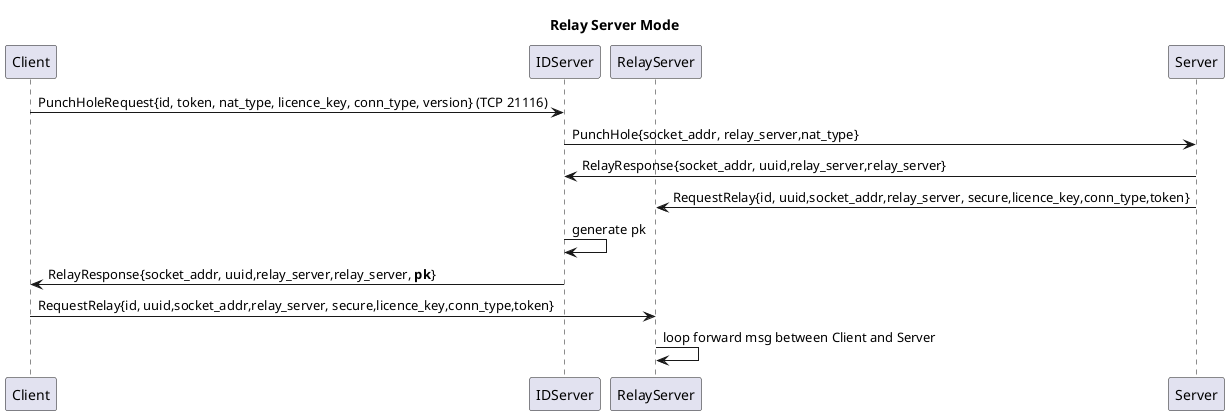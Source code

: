 @startuml

participant Client
participant IDServer
participant RelayServer
participant Server

title Relay Server Mode

Client -> IDServer: PunchHoleRequest{id, token, nat_type, licence_key, conn_type, version} (TCP 21116)
IDServer -> Server: PunchHole{socket_addr, relay_server,nat_type} 
IDServer <- Server: RelayResponse{socket_addr, uuid,relay_server,relay_server} 
Server ->RelayServer:RequestRelay{id, uuid,socket_addr,relay_server, secure,licence_key,conn_type,token} 
IDServer -> IDServer: generate pk
Client <- IDServer: RelayResponse{socket_addr, uuid,relay_server,relay_server, **pk**} 
Client ->RelayServer:RequestRelay{id, uuid,socket_addr,relay_server, secure,licence_key,conn_type,token} 
RelayServer->RelayServer: loop forward msg between Client and Server



@enduml